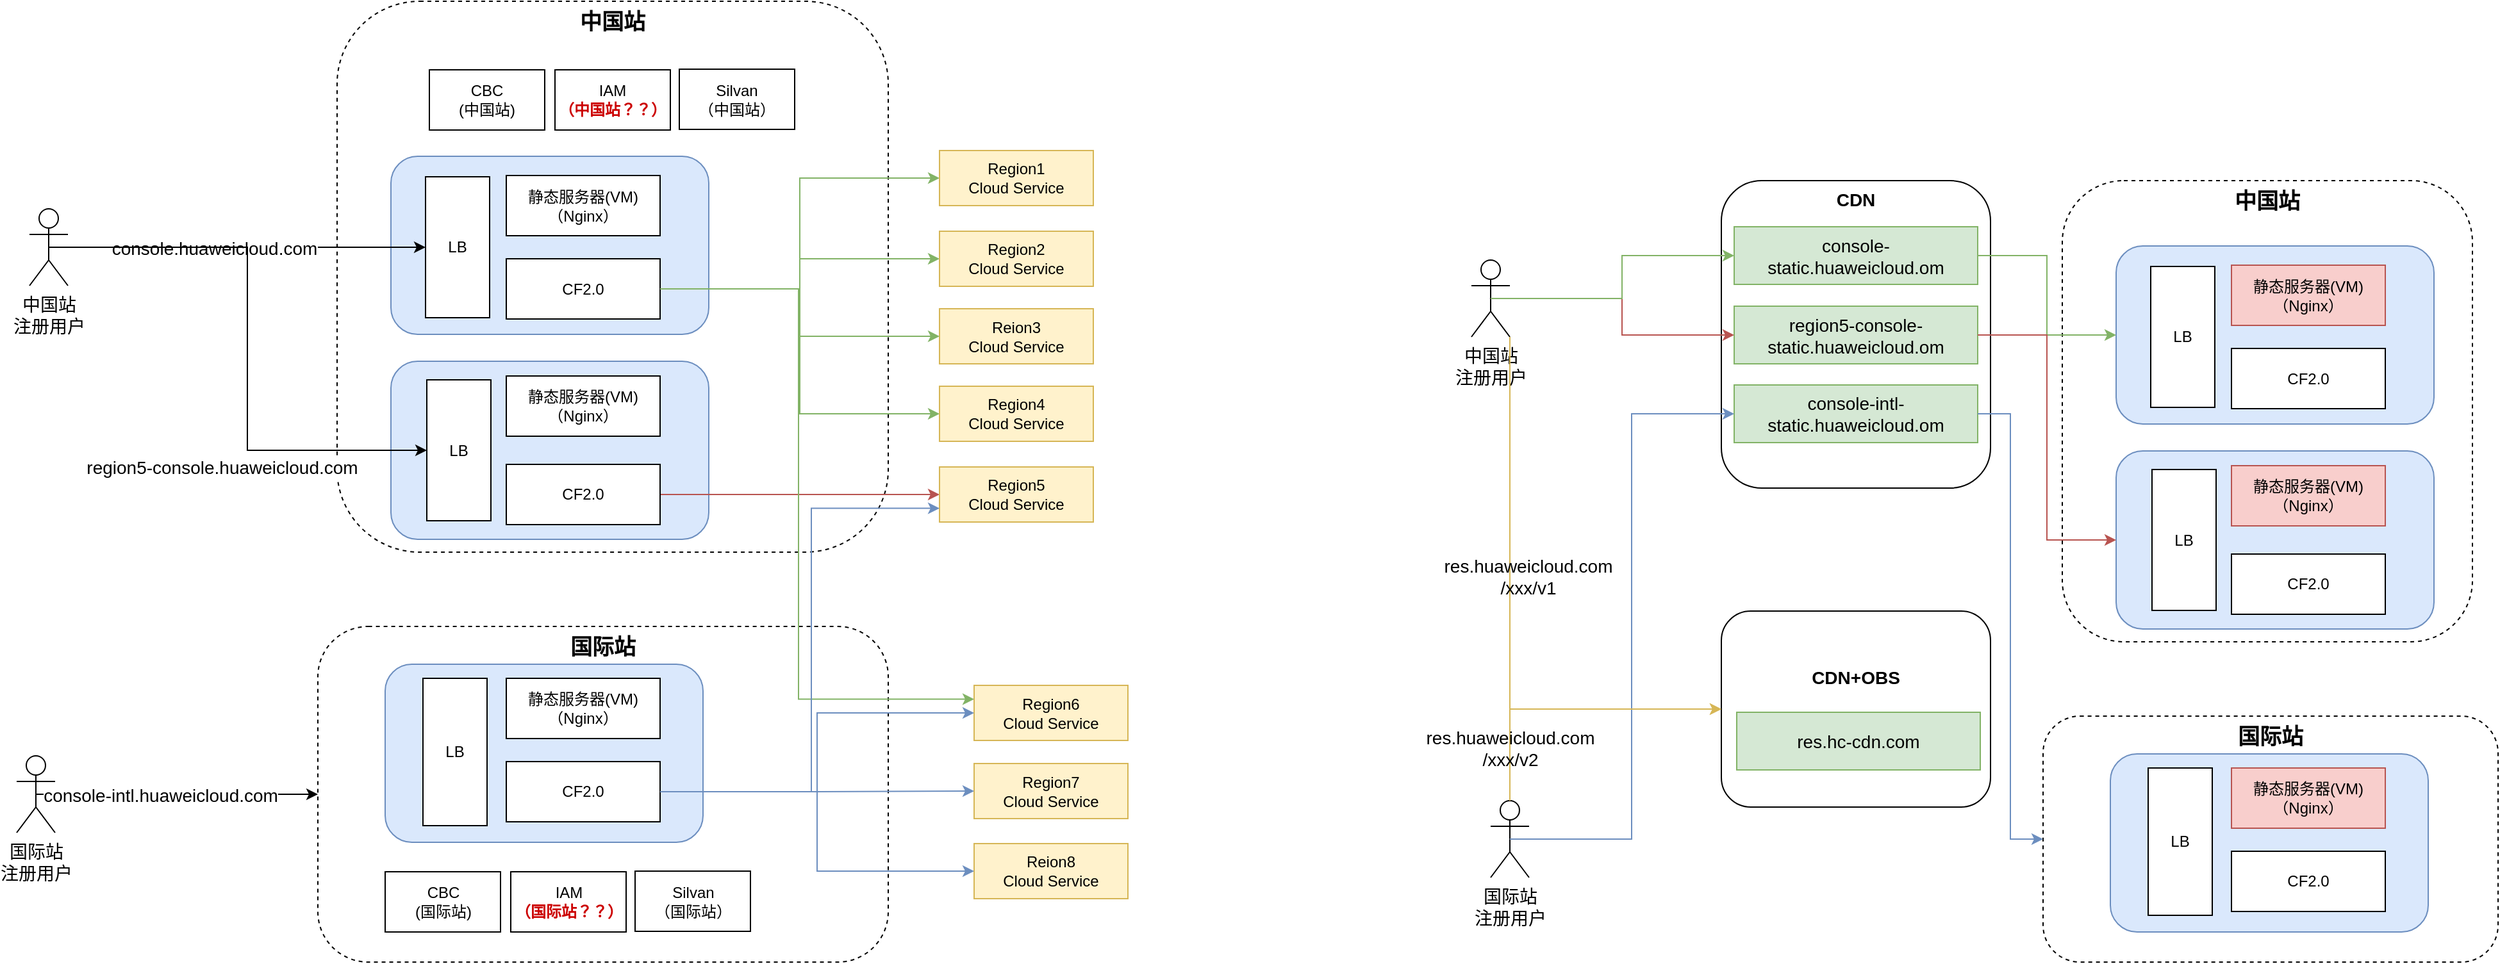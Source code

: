 <mxfile version="12.3.9" type="github" pages="1"><diagram id="fIqRrQ5pbafK5gHmHEuw" name="Page-1"><mxGraphModel dx="1346" dy="739" grid="1" gridSize="10" guides="1" tooltips="1" connect="1" arrows="1" fold="1" page="1" pageScale="1" pageWidth="827" pageHeight="1169" math="0" shadow="0"><root><mxCell id="0"/><mxCell id="1" parent="0"/><mxCell id="tpZ0usnBtLV4rIkdhi2c-45" value="国际站" style="rounded=1;whiteSpace=wrap;html=1;verticalAlign=top;fontStyle=1;fontSize=17;dashed=1;" vertex="1" parent="1"><mxGeometry x="415" y="538" width="445" height="262" as="geometry"/></mxCell><mxCell id="tpZ0usnBtLV4rIkdhi2c-81" value="" style="rounded=1;whiteSpace=wrap;html=1;fontSize=14;strokeColor=#6c8ebf;fillColor=#dae8fc;" vertex="1" parent="1"><mxGeometry x="467.5" y="567.5" width="248" height="139" as="geometry"/></mxCell><mxCell id="tpZ0usnBtLV4rIkdhi2c-46" value="中国站" style="rounded=1;whiteSpace=wrap;html=1;verticalAlign=top;fontStyle=1;fontSize=17;dashed=1;" vertex="1" parent="1"><mxGeometry x="430" y="50" width="430" height="430" as="geometry"/></mxCell><mxCell id="tpZ0usnBtLV4rIkdhi2c-80" value="" style="rounded=1;whiteSpace=wrap;html=1;fontSize=14;strokeColor=#6c8ebf;fillColor=#dae8fc;" vertex="1" parent="1"><mxGeometry x="472" y="331" width="248" height="139" as="geometry"/></mxCell><mxCell id="tpZ0usnBtLV4rIkdhi2c-79" value="" style="rounded=1;whiteSpace=wrap;html=1;fontSize=14;strokeColor=#6c8ebf;fillColor=#dae8fc;" vertex="1" parent="1"><mxGeometry x="472" y="171" width="248" height="139" as="geometry"/></mxCell><mxCell id="tpZ0usnBtLV4rIkdhi2c-5" value="LB" style="rounded=0;whiteSpace=wrap;html=1;" vertex="1" parent="1"><mxGeometry x="499" y="187" width="50" height="110" as="geometry"/></mxCell><mxCell id="tpZ0usnBtLV4rIkdhi2c-6" value="静态服务器(VM)&lt;br&gt;（Nginx）" style="rounded=0;whiteSpace=wrap;html=1;" vertex="1" parent="1"><mxGeometry x="562" y="186" width="120" height="47" as="geometry"/></mxCell><mxCell id="tpZ0usnBtLV4rIkdhi2c-17" value="" style="edgeStyle=orthogonalEdgeStyle;rounded=0;orthogonalLoop=1;jettySize=auto;html=1;entryX=0;entryY=0.5;entryDx=0;entryDy=0;fillColor=#d5e8d4;strokeColor=#82b366;" edge="1" parent="1" source="tpZ0usnBtLV4rIkdhi2c-7" target="tpZ0usnBtLV4rIkdhi2c-11"><mxGeometry relative="1" as="geometry"><mxPoint x="762" y="274.5" as="targetPoint"/></mxGeometry></mxCell><mxCell id="tpZ0usnBtLV4rIkdhi2c-31" value="" style="edgeStyle=orthogonalEdgeStyle;rounded=0;orthogonalLoop=1;jettySize=auto;html=1;entryX=0;entryY=0.5;entryDx=0;entryDy=0;fillColor=#d5e8d4;strokeColor=#82b366;" edge="1" parent="1" source="tpZ0usnBtLV4rIkdhi2c-7" target="tpZ0usnBtLV4rIkdhi2c-20"><mxGeometry relative="1" as="geometry"><mxPoint x="762" y="274.5" as="targetPoint"/></mxGeometry></mxCell><mxCell id="tpZ0usnBtLV4rIkdhi2c-33" value="" style="edgeStyle=orthogonalEdgeStyle;rounded=0;orthogonalLoop=1;jettySize=auto;html=1;entryX=0;entryY=0.5;entryDx=0;entryDy=0;fillColor=#d5e8d4;strokeColor=#82b366;" edge="1" parent="1" source="tpZ0usnBtLV4rIkdhi2c-7" target="tpZ0usnBtLV4rIkdhi2c-18"><mxGeometry relative="1" as="geometry"><mxPoint x="762" y="274.5" as="targetPoint"/></mxGeometry></mxCell><mxCell id="tpZ0usnBtLV4rIkdhi2c-7" value="CF2.0" style="rounded=0;whiteSpace=wrap;html=1;" vertex="1" parent="1"><mxGeometry x="562" y="251" width="120" height="47" as="geometry"/></mxCell><mxCell id="tpZ0usnBtLV4rIkdhi2c-8" value="Silvan&lt;br&gt;（中国站）" style="rounded=0;whiteSpace=wrap;html=1;" vertex="1" parent="1"><mxGeometry x="697" y="103" width="90" height="47" as="geometry"/></mxCell><mxCell id="tpZ0usnBtLV4rIkdhi2c-9" value="CBC&lt;br&gt;(中国站)" style="rounded=0;whiteSpace=wrap;html=1;" vertex="1" parent="1"><mxGeometry x="502" y="103.5" width="90" height="47" as="geometry"/></mxCell><mxCell id="tpZ0usnBtLV4rIkdhi2c-10" value="IAM&lt;br&gt;&lt;b&gt;&lt;font color=&quot;#cc0000&quot;&gt;（中国站？？）&lt;/font&gt;&lt;/b&gt;" style="rounded=0;whiteSpace=wrap;html=1;" vertex="1" parent="1"><mxGeometry x="600" y="103.5" width="90" height="47" as="geometry"/></mxCell><mxCell id="tpZ0usnBtLV4rIkdhi2c-11" value="Region1&lt;br&gt;Cloud Service" style="rounded=0;whiteSpace=wrap;html=1;fillColor=#fff2cc;strokeColor=#d6b656;" vertex="1" parent="1"><mxGeometry x="900" y="166.5" width="120" height="43" as="geometry"/></mxCell><mxCell id="tpZ0usnBtLV4rIkdhi2c-12" value="LB" style="rounded=0;whiteSpace=wrap;html=1;" vertex="1" parent="1"><mxGeometry x="500" y="345.5" width="50" height="110" as="geometry"/></mxCell><mxCell id="tpZ0usnBtLV4rIkdhi2c-13" value="静态服务器(VM)&lt;br&gt;（Nginx）" style="rounded=0;whiteSpace=wrap;html=1;" vertex="1" parent="1"><mxGeometry x="562" y="342.5" width="120" height="47" as="geometry"/></mxCell><mxCell id="tpZ0usnBtLV4rIkdhi2c-37" value="" style="edgeStyle=orthogonalEdgeStyle;rounded=0;orthogonalLoop=1;jettySize=auto;html=1;fillColor=#f8cecc;strokeColor=#b85450;" edge="1" parent="1" source="tpZ0usnBtLV4rIkdhi2c-14" target="tpZ0usnBtLV4rIkdhi2c-21"><mxGeometry relative="1" as="geometry"><mxPoint x="762" y="436" as="targetPoint"/></mxGeometry></mxCell><mxCell id="tpZ0usnBtLV4rIkdhi2c-14" value="CF2.0" style="rounded=0;whiteSpace=wrap;html=1;" vertex="1" parent="1"><mxGeometry x="562" y="411.5" width="120" height="47" as="geometry"/></mxCell><mxCell id="tpZ0usnBtLV4rIkdhi2c-18" value="Region2&lt;br&gt;Cloud Service" style="rounded=0;whiteSpace=wrap;html=1;fillColor=#fff2cc;strokeColor=#d6b656;" vertex="1" parent="1"><mxGeometry x="900" y="229.5" width="120" height="43" as="geometry"/></mxCell><mxCell id="tpZ0usnBtLV4rIkdhi2c-19" value="Reion3&lt;br&gt;Cloud Service" style="rounded=0;whiteSpace=wrap;html=1;fillColor=#fff2cc;strokeColor=#d6b656;" vertex="1" parent="1"><mxGeometry x="900" y="290" width="120" height="43" as="geometry"/></mxCell><mxCell id="tpZ0usnBtLV4rIkdhi2c-20" value="Region4&lt;br&gt;Cloud Service" style="rounded=0;whiteSpace=wrap;html=1;fillColor=#fff2cc;strokeColor=#d6b656;" vertex="1" parent="1"><mxGeometry x="900" y="350.5" width="120" height="43" as="geometry"/></mxCell><mxCell id="tpZ0usnBtLV4rIkdhi2c-21" value="Region5&lt;br&gt;Cloud Service" style="rounded=0;whiteSpace=wrap;html=1;fillColor=#fff2cc;strokeColor=#d6b656;" vertex="1" parent="1"><mxGeometry x="900" y="413.5" width="120" height="43" as="geometry"/></mxCell><mxCell id="tpZ0usnBtLV4rIkdhi2c-23" value="Region6&lt;br&gt;Cloud Service" style="rounded=0;whiteSpace=wrap;html=1;fillColor=#fff2cc;strokeColor=#d6b656;" vertex="1" parent="1"><mxGeometry x="927" y="584" width="120" height="43" as="geometry"/></mxCell><mxCell id="tpZ0usnBtLV4rIkdhi2c-24" value="Region7&lt;br&gt;Cloud Service" style="rounded=0;whiteSpace=wrap;html=1;fillColor=#fff2cc;strokeColor=#d6b656;" vertex="1" parent="1"><mxGeometry x="927" y="645" width="120" height="43" as="geometry"/></mxCell><mxCell id="tpZ0usnBtLV4rIkdhi2c-25" value="Reion8&lt;br&gt;Cloud Service" style="rounded=0;whiteSpace=wrap;html=1;fillColor=#fff2cc;strokeColor=#d6b656;" vertex="1" parent="1"><mxGeometry x="927" y="707.5" width="120" height="43" as="geometry"/></mxCell><mxCell id="tpZ0usnBtLV4rIkdhi2c-26" value="LB" style="rounded=0;whiteSpace=wrap;html=1;" vertex="1" parent="1"><mxGeometry x="497" y="578.5" width="50" height="115" as="geometry"/></mxCell><mxCell id="tpZ0usnBtLV4rIkdhi2c-27" value="静态服务器(VM)&lt;br&gt;（Nginx）" style="rounded=0;whiteSpace=wrap;html=1;" vertex="1" parent="1"><mxGeometry x="562" y="578.5" width="120" height="47" as="geometry"/></mxCell><mxCell id="tpZ0usnBtLV4rIkdhi2c-42" value="" style="edgeStyle=orthogonalEdgeStyle;rounded=0;orthogonalLoop=1;jettySize=auto;html=1;entryX=0;entryY=0.5;entryDx=0;entryDy=0;fillColor=#dae8fc;strokeColor=#6c8ebf;" edge="1" parent="1" source="tpZ0usnBtLV4rIkdhi2c-28" target="tpZ0usnBtLV4rIkdhi2c-25"><mxGeometry relative="1" as="geometry"><mxPoint x="762" y="667" as="targetPoint"/></mxGeometry></mxCell><mxCell id="tpZ0usnBtLV4rIkdhi2c-28" value="CF2.0" style="rounded=0;whiteSpace=wrap;html=1;" vertex="1" parent="1"><mxGeometry x="562" y="643.5" width="120" height="47" as="geometry"/></mxCell><mxCell id="tpZ0usnBtLV4rIkdhi2c-38" value="Silvan&lt;br&gt;（国际站）" style="rounded=0;whiteSpace=wrap;html=1;" vertex="1" parent="1"><mxGeometry x="662.5" y="729" width="90" height="47" as="geometry"/></mxCell><mxCell id="tpZ0usnBtLV4rIkdhi2c-39" value="CBC&lt;br&gt;(国际站)" style="rounded=0;whiteSpace=wrap;html=1;" vertex="1" parent="1"><mxGeometry x="467.5" y="729.5" width="90" height="47" as="geometry"/></mxCell><mxCell id="tpZ0usnBtLV4rIkdhi2c-40" value="IAM&lt;br&gt;&lt;b&gt;&lt;font color=&quot;#cc0000&quot;&gt;（国际站？？）&lt;/font&gt;&lt;/b&gt;" style="rounded=0;whiteSpace=wrap;html=1;" vertex="1" parent="1"><mxGeometry x="565.5" y="729.5" width="90" height="47" as="geometry"/></mxCell><mxCell id="tpZ0usnBtLV4rIkdhi2c-51" value="" style="edgeStyle=orthogonalEdgeStyle;rounded=0;orthogonalLoop=1;jettySize=auto;html=1;entryX=0;entryY=0.5;entryDx=0;entryDy=0;exitX=1;exitY=0.5;exitDx=0;exitDy=0;fillColor=#dae8fc;strokeColor=#6c8ebf;" edge="1" parent="1" source="tpZ0usnBtLV4rIkdhi2c-28" target="tpZ0usnBtLV4rIkdhi2c-24"><mxGeometry relative="1" as="geometry"><mxPoint x="692" y="677" as="sourcePoint"/><mxPoint x="910" y="690" as="targetPoint"/></mxGeometry></mxCell><mxCell id="tpZ0usnBtLV4rIkdhi2c-52" value="" style="edgeStyle=orthogonalEdgeStyle;rounded=0;orthogonalLoop=1;jettySize=auto;html=1;entryX=0;entryY=0.5;entryDx=0;entryDy=0;exitX=1;exitY=0.5;exitDx=0;exitDy=0;fillColor=#dae8fc;strokeColor=#6c8ebf;" edge="1" parent="1" source="tpZ0usnBtLV4rIkdhi2c-28" target="tpZ0usnBtLV4rIkdhi2c-23"><mxGeometry relative="1" as="geometry"><mxPoint x="692" y="677" as="sourcePoint"/><mxPoint x="910" y="629" as="targetPoint"/></mxGeometry></mxCell><mxCell id="tpZ0usnBtLV4rIkdhi2c-53" value="" style="endArrow=classic;html=1;fontSize=17;exitX=1;exitY=0.5;exitDx=0;exitDy=0;entryX=0;entryY=0.25;entryDx=0;entryDy=0;edgeStyle=orthogonalEdgeStyle;rounded=0;fillColor=#d5e8d4;strokeColor=#82b366;" edge="1" parent="1" source="tpZ0usnBtLV4rIkdhi2c-7" target="tpZ0usnBtLV4rIkdhi2c-23"><mxGeometry width="50" height="50" relative="1" as="geometry"><mxPoint x="1050" y="530" as="sourcePoint"/><mxPoint x="1100" y="480" as="targetPoint"/><Array as="points"><mxPoint x="790" y="275"/><mxPoint x="790" y="595"/></Array></mxGeometry></mxCell><mxCell id="tpZ0usnBtLV4rIkdhi2c-54" value="" style="endArrow=classic;html=1;fontSize=17;exitX=1;exitY=0.5;exitDx=0;exitDy=0;entryX=0;entryY=0.5;entryDx=0;entryDy=0;edgeStyle=orthogonalEdgeStyle;rounded=0;fillColor=#d5e8d4;strokeColor=#82b366;" edge="1" parent="1" source="tpZ0usnBtLV4rIkdhi2c-7" target="tpZ0usnBtLV4rIkdhi2c-19"><mxGeometry width="50" height="50" relative="1" as="geometry"><mxPoint x="1120" y="340" as="sourcePoint"/><mxPoint x="1170" y="290" as="targetPoint"/></mxGeometry></mxCell><mxCell id="tpZ0usnBtLV4rIkdhi2c-56" value="" style="endArrow=classic;html=1;fontSize=17;entryX=0;entryY=0.75;entryDx=0;entryDy=0;exitX=1;exitY=0.5;exitDx=0;exitDy=0;edgeStyle=orthogonalEdgeStyle;rounded=0;fillColor=#dae8fc;strokeColor=#6c8ebf;" edge="1" parent="1" source="tpZ0usnBtLV4rIkdhi2c-28" target="tpZ0usnBtLV4rIkdhi2c-21"><mxGeometry width="50" height="50" relative="1" as="geometry"><mxPoint x="940" y="550" as="sourcePoint"/><mxPoint x="990" y="500" as="targetPoint"/><Array as="points"><mxPoint x="800" y="667"/><mxPoint x="800" y="446"/></Array></mxGeometry></mxCell><mxCell id="tpZ0usnBtLV4rIkdhi2c-57" value="" style="endArrow=classic;html=1;fontSize=17;exitX=0.5;exitY=0.5;exitDx=0;exitDy=0;exitPerimeter=0;entryX=0;entryY=0.5;entryDx=0;entryDy=0;" edge="1" parent="1" source="tpZ0usnBtLV4rIkdhi2c-82" target="tpZ0usnBtLV4rIkdhi2c-45"><mxGeometry width="50" height="50" relative="1" as="geometry"><mxPoint x="105" y="372.5" as="sourcePoint"/><mxPoint x="400" y="630" as="targetPoint"/></mxGeometry></mxCell><mxCell id="tpZ0usnBtLV4rIkdhi2c-58" value="console-intl.huaweicloud.com" style="text;html=1;align=center;verticalAlign=middle;resizable=0;points=[];;labelBackgroundColor=#ffffff;fontSize=14;fontStyle=0" vertex="1" connectable="0" parent="tpZ0usnBtLV4rIkdhi2c-57"><mxGeometry x="-0.124" y="-1" relative="1" as="geometry"><mxPoint as="offset"/></mxGeometry></mxCell><mxCell id="tpZ0usnBtLV4rIkdhi2c-82" value="国际站&lt;br&gt;注册用户" style="shape=umlActor;verticalLabelPosition=bottom;labelBackgroundColor=#ffffff;verticalAlign=top;html=1;outlineConnect=0;fontSize=14;" vertex="1" parent="1"><mxGeometry x="180" y="639" width="30" height="60" as="geometry"/></mxCell><mxCell id="tpZ0usnBtLV4rIkdhi2c-84" value="" style="endArrow=classic;html=1;fontSize=17;exitX=0.5;exitY=0.5;exitDx=0;exitDy=0;exitPerimeter=0;entryX=0;entryY=0.5;entryDx=0;entryDy=0;" edge="1" parent="1" source="tpZ0usnBtLV4rIkdhi2c-86" target="tpZ0usnBtLV4rIkdhi2c-5"><mxGeometry width="50" height="50" relative="1" as="geometry"><mxPoint x="115" y="-61.5" as="sourcePoint"/><mxPoint x="425" y="235" as="targetPoint"/></mxGeometry></mxCell><mxCell id="tpZ0usnBtLV4rIkdhi2c-85" value="console.huaweicloud.com" style="text;html=1;align=center;verticalAlign=middle;resizable=0;points=[];;labelBackgroundColor=#ffffff;fontSize=14;fontStyle=0" vertex="1" connectable="0" parent="tpZ0usnBtLV4rIkdhi2c-84"><mxGeometry x="-0.124" y="-1" relative="1" as="geometry"><mxPoint as="offset"/></mxGeometry></mxCell><mxCell id="tpZ0usnBtLV4rIkdhi2c-86" value="中国站&lt;br&gt;注册用户" style="shape=umlActor;verticalLabelPosition=bottom;labelBackgroundColor=#ffffff;verticalAlign=top;html=1;outlineConnect=0;fontSize=14;" vertex="1" parent="1"><mxGeometry x="190" y="212" width="30" height="60" as="geometry"/></mxCell><mxCell id="tpZ0usnBtLV4rIkdhi2c-87" value="" style="endArrow=classic;html=1;fontSize=14;exitX=0.5;exitY=0.5;exitDx=0;exitDy=0;exitPerimeter=0;entryX=0;entryY=0.5;entryDx=0;entryDy=0;edgeStyle=orthogonalEdgeStyle;rounded=0;" edge="1" parent="1" source="tpZ0usnBtLV4rIkdhi2c-86" target="tpZ0usnBtLV4rIkdhi2c-12"><mxGeometry width="50" height="50" relative="1" as="geometry"><mxPoint x="380" y="420" as="sourcePoint"/><mxPoint x="430" y="370" as="targetPoint"/></mxGeometry></mxCell><mxCell id="tpZ0usnBtLV4rIkdhi2c-88" value="region5-console.huaweicloud.com" style="text;html=1;align=center;verticalAlign=middle;resizable=0;points=[];;labelBackgroundColor=#ffffff;fontSize=14;" vertex="1" connectable="0" parent="tpZ0usnBtLV4rIkdhi2c-87"><mxGeometry x="-0.262" y="-2" relative="1" as="geometry"><mxPoint x="-18" y="159.5" as="offset"/></mxGeometry></mxCell><mxCell id="tpZ0usnBtLV4rIkdhi2c-95" value="国际站" style="rounded=1;whiteSpace=wrap;html=1;verticalAlign=top;fontStyle=1;fontSize=17;dashed=1;" vertex="1" parent="1"><mxGeometry x="1761" y="608" width="355" height="192" as="geometry"/></mxCell><mxCell id="tpZ0usnBtLV4rIkdhi2c-96" value="" style="rounded=1;whiteSpace=wrap;html=1;fontSize=14;strokeColor=#6c8ebf;fillColor=#dae8fc;" vertex="1" parent="1"><mxGeometry x="1813.5" y="637.5" width="248" height="139" as="geometry"/></mxCell><mxCell id="tpZ0usnBtLV4rIkdhi2c-97" value="中国站" style="rounded=1;whiteSpace=wrap;html=1;verticalAlign=top;fontStyle=1;fontSize=17;dashed=1;" vertex="1" parent="1"><mxGeometry x="1776" y="190" width="320" height="360" as="geometry"/></mxCell><mxCell id="tpZ0usnBtLV4rIkdhi2c-98" value="" style="rounded=1;whiteSpace=wrap;html=1;fontSize=14;strokeColor=#6c8ebf;fillColor=#dae8fc;" vertex="1" parent="1"><mxGeometry x="1818" y="401" width="248" height="139" as="geometry"/></mxCell><mxCell id="tpZ0usnBtLV4rIkdhi2c-99" value="" style="rounded=1;whiteSpace=wrap;html=1;fontSize=14;strokeColor=#6c8ebf;fillColor=#dae8fc;" vertex="1" parent="1"><mxGeometry x="1818" y="241" width="248" height="139" as="geometry"/></mxCell><mxCell id="tpZ0usnBtLV4rIkdhi2c-100" value="LB" style="rounded=0;whiteSpace=wrap;html=1;" vertex="1" parent="1"><mxGeometry x="1845" y="257" width="50" height="110" as="geometry"/></mxCell><mxCell id="tpZ0usnBtLV4rIkdhi2c-101" value="静态服务器(VM)&lt;br&gt;（Nginx）" style="rounded=0;whiteSpace=wrap;html=1;fillColor=#f8cecc;strokeColor=#b85450;" vertex="1" parent="1"><mxGeometry x="1908" y="256" width="120" height="47" as="geometry"/></mxCell><mxCell id="tpZ0usnBtLV4rIkdhi2c-105" value="CF2.0" style="rounded=0;whiteSpace=wrap;html=1;" vertex="1" parent="1"><mxGeometry x="1908" y="321" width="120" height="47" as="geometry"/></mxCell><mxCell id="tpZ0usnBtLV4rIkdhi2c-110" value="LB" style="rounded=0;whiteSpace=wrap;html=1;" vertex="1" parent="1"><mxGeometry x="1846" y="415.5" width="50" height="110" as="geometry"/></mxCell><mxCell id="tpZ0usnBtLV4rIkdhi2c-111" value="静态服务器(VM)&lt;br&gt;（Nginx）" style="rounded=0;whiteSpace=wrap;html=1;fillColor=#f8cecc;strokeColor=#b85450;" vertex="1" parent="1"><mxGeometry x="1908" y="412.5" width="120" height="47" as="geometry"/></mxCell><mxCell id="tpZ0usnBtLV4rIkdhi2c-113" value="CF2.0" style="rounded=0;whiteSpace=wrap;html=1;" vertex="1" parent="1"><mxGeometry x="1908" y="481.5" width="120" height="47" as="geometry"/></mxCell><mxCell id="tpZ0usnBtLV4rIkdhi2c-121" value="LB" style="rounded=0;whiteSpace=wrap;html=1;" vertex="1" parent="1"><mxGeometry x="1843" y="648.5" width="50" height="115" as="geometry"/></mxCell><mxCell id="tpZ0usnBtLV4rIkdhi2c-122" value="静态服务器(VM)&lt;br&gt;（Nginx）" style="rounded=0;whiteSpace=wrap;html=1;fillColor=#f8cecc;strokeColor=#b85450;" vertex="1" parent="1"><mxGeometry x="1908" y="648.5" width="120" height="47" as="geometry"/></mxCell><mxCell id="tpZ0usnBtLV4rIkdhi2c-124" value="CF2.0" style="rounded=0;whiteSpace=wrap;html=1;" vertex="1" parent="1"><mxGeometry x="1908" y="713.5" width="120" height="47" as="geometry"/></mxCell><mxCell id="tpZ0usnBtLV4rIkdhi2c-135" value="国际站&lt;br&gt;注册用户" style="shape=umlActor;verticalLabelPosition=bottom;labelBackgroundColor=#ffffff;verticalAlign=top;html=1;outlineConnect=0;fontSize=14;" vertex="1" parent="1"><mxGeometry x="1330" y="674" width="30" height="60" as="geometry"/></mxCell><mxCell id="tpZ0usnBtLV4rIkdhi2c-138" value="中国站&lt;br&gt;注册用户" style="shape=umlActor;verticalLabelPosition=bottom;labelBackgroundColor=#ffffff;verticalAlign=top;html=1;outlineConnect=0;fontSize=14;" vertex="1" parent="1"><mxGeometry x="1315" y="252" width="30" height="60" as="geometry"/></mxCell><mxCell id="tpZ0usnBtLV4rIkdhi2c-144" value="CDN" style="rounded=1;whiteSpace=wrap;html=1;fontSize=14;fontStyle=1;verticalAlign=top;" vertex="1" parent="1"><mxGeometry x="1510" y="190" width="210" height="240" as="geometry"/></mxCell><mxCell id="tpZ0usnBtLV4rIkdhi2c-145" value="CDN+OBS&lt;br&gt;&lt;br&gt;&lt;br&gt;&lt;br&gt;" style="rounded=1;whiteSpace=wrap;html=1;fontSize=14;fontStyle=1;verticalAlign=middle;" vertex="1" parent="1"><mxGeometry x="1510" y="526" width="210" height="153" as="geometry"/></mxCell><mxCell id="tpZ0usnBtLV4rIkdhi2c-146" value="console-static.huaweicloud.om" style="rounded=0;whiteSpace=wrap;html=1;fontSize=14;fillColor=#d5e8d4;strokeColor=#82b366;" vertex="1" parent="1"><mxGeometry x="1520" y="226" width="190" height="45" as="geometry"/></mxCell><mxCell id="tpZ0usnBtLV4rIkdhi2c-147" value="region5-console-static.huaweicloud.om" style="rounded=0;whiteSpace=wrap;html=1;fontSize=14;fillColor=#d5e8d4;strokeColor=#82b366;" vertex="1" parent="1"><mxGeometry x="1520" y="288" width="190" height="45" as="geometry"/></mxCell><mxCell id="tpZ0usnBtLV4rIkdhi2c-149" value="console-intl-static.huaweicloud.om" style="rounded=0;whiteSpace=wrap;html=1;fontSize=14;fillColor=#d5e8d4;strokeColor=#82b366;" vertex="1" parent="1"><mxGeometry x="1520" y="349.5" width="190" height="45" as="geometry"/></mxCell><mxCell id="tpZ0usnBtLV4rIkdhi2c-150" value="" style="endArrow=classic;html=1;fontSize=14;exitX=0.5;exitY=0.5;exitDx=0;exitDy=0;exitPerimeter=0;entryX=0;entryY=0.5;entryDx=0;entryDy=0;edgeStyle=orthogonalEdgeStyle;strokeColor=#6c8ebf;rounded=0;fillColor=#dae8fc;" edge="1" parent="1" source="tpZ0usnBtLV4rIkdhi2c-135" target="tpZ0usnBtLV4rIkdhi2c-149"><mxGeometry width="50" height="50" relative="1" as="geometry"><mxPoint x="1450" y="650" as="sourcePoint"/><mxPoint x="1500" y="600" as="targetPoint"/></mxGeometry></mxCell><mxCell id="tpZ0usnBtLV4rIkdhi2c-151" value="" style="endArrow=classic;html=1;fontSize=14;exitX=1;exitY=0.5;exitDx=0;exitDy=0;entryX=0;entryY=0.5;entryDx=0;entryDy=0;edgeStyle=orthogonalEdgeStyle;strokeColor=#6c8ebf;rounded=0;fillColor=#dae8fc;" edge="1" parent="1" source="tpZ0usnBtLV4rIkdhi2c-149" target="tpZ0usnBtLV4rIkdhi2c-95"><mxGeometry width="50" height="50" relative="1" as="geometry"><mxPoint x="1750" y="570" as="sourcePoint"/><mxPoint x="1800" y="520" as="targetPoint"/></mxGeometry></mxCell><mxCell id="tpZ0usnBtLV4rIkdhi2c-152" value="" style="endArrow=classic;html=1;fontSize=14;exitX=0.5;exitY=0.5;exitDx=0;exitDy=0;exitPerimeter=0;entryX=0;entryY=0.5;entryDx=0;entryDy=0;edgeStyle=orthogonalEdgeStyle;strokeColor=#b85450;rounded=0;fillColor=#f8cecc;" edge="1" parent="1" source="tpZ0usnBtLV4rIkdhi2c-138" target="tpZ0usnBtLV4rIkdhi2c-147"><mxGeometry width="50" height="50" relative="1" as="geometry"><mxPoint x="1310" y="500" as="sourcePoint"/><mxPoint x="1360" y="450" as="targetPoint"/></mxGeometry></mxCell><mxCell id="tpZ0usnBtLV4rIkdhi2c-153" value="" style="endArrow=classic;html=1;fontSize=14;exitX=0.5;exitY=0.5;exitDx=0;exitDy=0;exitPerimeter=0;entryX=0;entryY=0.5;entryDx=0;entryDy=0;edgeStyle=orthogonalEdgeStyle;strokeColor=#82b366;rounded=0;fillColor=#d5e8d4;" edge="1" parent="1" source="tpZ0usnBtLV4rIkdhi2c-138" target="tpZ0usnBtLV4rIkdhi2c-146"><mxGeometry width="50" height="50" relative="1" as="geometry"><mxPoint x="1360" y="400" as="sourcePoint"/><mxPoint x="1410" y="350" as="targetPoint"/></mxGeometry></mxCell><mxCell id="tpZ0usnBtLV4rIkdhi2c-154" value="" style="endArrow=classic;html=1;fontSize=14;exitX=1;exitY=0.5;exitDx=0;exitDy=0;entryX=0;entryY=0.5;entryDx=0;entryDy=0;edgeStyle=orthogonalEdgeStyle;strokeColor=#82b366;rounded=0;fillColor=#d5e8d4;" edge="1" parent="1" source="tpZ0usnBtLV4rIkdhi2c-146" target="tpZ0usnBtLV4rIkdhi2c-99"><mxGeometry width="50" height="50" relative="1" as="geometry"><mxPoint x="2130" y="400" as="sourcePoint"/><mxPoint x="2180" y="350" as="targetPoint"/></mxGeometry></mxCell><mxCell id="tpZ0usnBtLV4rIkdhi2c-155" value="" style="endArrow=classic;html=1;fontSize=14;exitX=1;exitY=0.5;exitDx=0;exitDy=0;entryX=0;entryY=0.5;entryDx=0;entryDy=0;edgeStyle=orthogonalEdgeStyle;strokeColor=#b85450;rounded=0;fillColor=#f8cecc;" edge="1" parent="1" source="tpZ0usnBtLV4rIkdhi2c-147" target="tpZ0usnBtLV4rIkdhi2c-98"><mxGeometry width="50" height="50" relative="1" as="geometry"><mxPoint x="2270" y="480" as="sourcePoint"/><mxPoint x="2320" y="430" as="targetPoint"/></mxGeometry></mxCell><mxCell id="tpZ0usnBtLV4rIkdhi2c-156" value="" style="endArrow=classic;html=1;strokeColor=#d6b656;fontSize=14;exitX=0.5;exitY=0;exitDx=0;exitDy=0;exitPerimeter=0;entryX=0;entryY=0.5;entryDx=0;entryDy=0;fillColor=#fff2cc;edgeStyle=orthogonalEdgeStyle;rounded=0;" edge="1" parent="1" source="tpZ0usnBtLV4rIkdhi2c-135" target="tpZ0usnBtLV4rIkdhi2c-145"><mxGeometry width="50" height="50" relative="1" as="geometry"><mxPoint x="1600" y="760" as="sourcePoint"/><mxPoint x="1650" y="710" as="targetPoint"/><Array as="points"><mxPoint x="1345" y="602"/></Array></mxGeometry></mxCell><mxCell id="tpZ0usnBtLV4rIkdhi2c-157" value="" style="endArrow=classic;html=1;strokeColor=#d6b656;fontSize=14;exitX=1;exitY=1;exitDx=0;exitDy=0;exitPerimeter=0;entryX=0;entryY=0.5;entryDx=0;entryDy=0;fillColor=#fff2cc;edgeStyle=orthogonalEdgeStyle;rounded=0;" edge="1" parent="1" source="tpZ0usnBtLV4rIkdhi2c-138" target="tpZ0usnBtLV4rIkdhi2c-145"><mxGeometry width="50" height="50" relative="1" as="geometry"><mxPoint x="1440" y="520" as="sourcePoint"/><mxPoint x="1490" y="470" as="targetPoint"/></mxGeometry></mxCell><mxCell id="tpZ0usnBtLV4rIkdhi2c-158" value="res.huaweicloud.com&lt;br&gt;/xxx/v1" style="text;html=1;align=center;verticalAlign=middle;resizable=0;points=[];;autosize=1;fontSize=14;" vertex="1" parent="1"><mxGeometry x="1284" y="479" width="150" height="40" as="geometry"/></mxCell><mxCell id="tpZ0usnBtLV4rIkdhi2c-159" value="&lt;span style=&quot;color: rgba(0 , 0 , 0 , 0) ; font-family: monospace ; font-size: 0px&quot;&gt;%3CmxGraphModel%3E%3Croot%3E%3CmxCell%20id%3D%220%22%2F%3E%3CmxCell%20id%3D%221%22%20parent%3D%220%22%2F%3E%3CmxCell%20id%3D%222%22%20value%3D%22res.huaweicloud.com%2Fxxx%2Fv1%22%20style%3D%22text%3Bhtml%3D1%3Balign%3Dcenter%3BverticalAlign%3Dmiddle%3Bresizable%3D0%3Bpoints%3D%5B%5D%3B%3Bautosize%3D1%3BfontSize%3D14%3B%22%20vertex%3D%221%22%20parent%3D%221%22%3E%3CmxGeometry%20x%3D%221264%22%20y%3D%22489%22%20width%3D%22190%22%20height%3D%2220%22%20as%3D%22geometry%22%2F%3E%3C%2FmxCell%3E%3C%2Froot%3E%3C%2FmxGraphModel%3E&lt;/span&gt;" style="text;html=1;align=center;verticalAlign=middle;resizable=0;points=[];;autosize=1;fontSize=14;" vertex="1" parent="1"><mxGeometry x="1339" y="628" width="20" height="30" as="geometry"/></mxCell><mxCell id="tpZ0usnBtLV4rIkdhi2c-160" value="res.huaweicloud.com&lt;br&gt;/xxx/v2" style="text;html=1;align=center;verticalAlign=middle;resizable=0;points=[];;autosize=1;fontSize=14;" vertex="1" parent="1"><mxGeometry x="1270" y="613" width="150" height="40" as="geometry"/></mxCell><mxCell id="tpZ0usnBtLV4rIkdhi2c-161" value="res.hc-cdn.com" style="rounded=0;whiteSpace=wrap;html=1;fontSize=14;fillColor=#d5e8d4;strokeColor=#82b366;" vertex="1" parent="1"><mxGeometry x="1522" y="605" width="190" height="45" as="geometry"/></mxCell></root></mxGraphModel></diagram></mxfile>